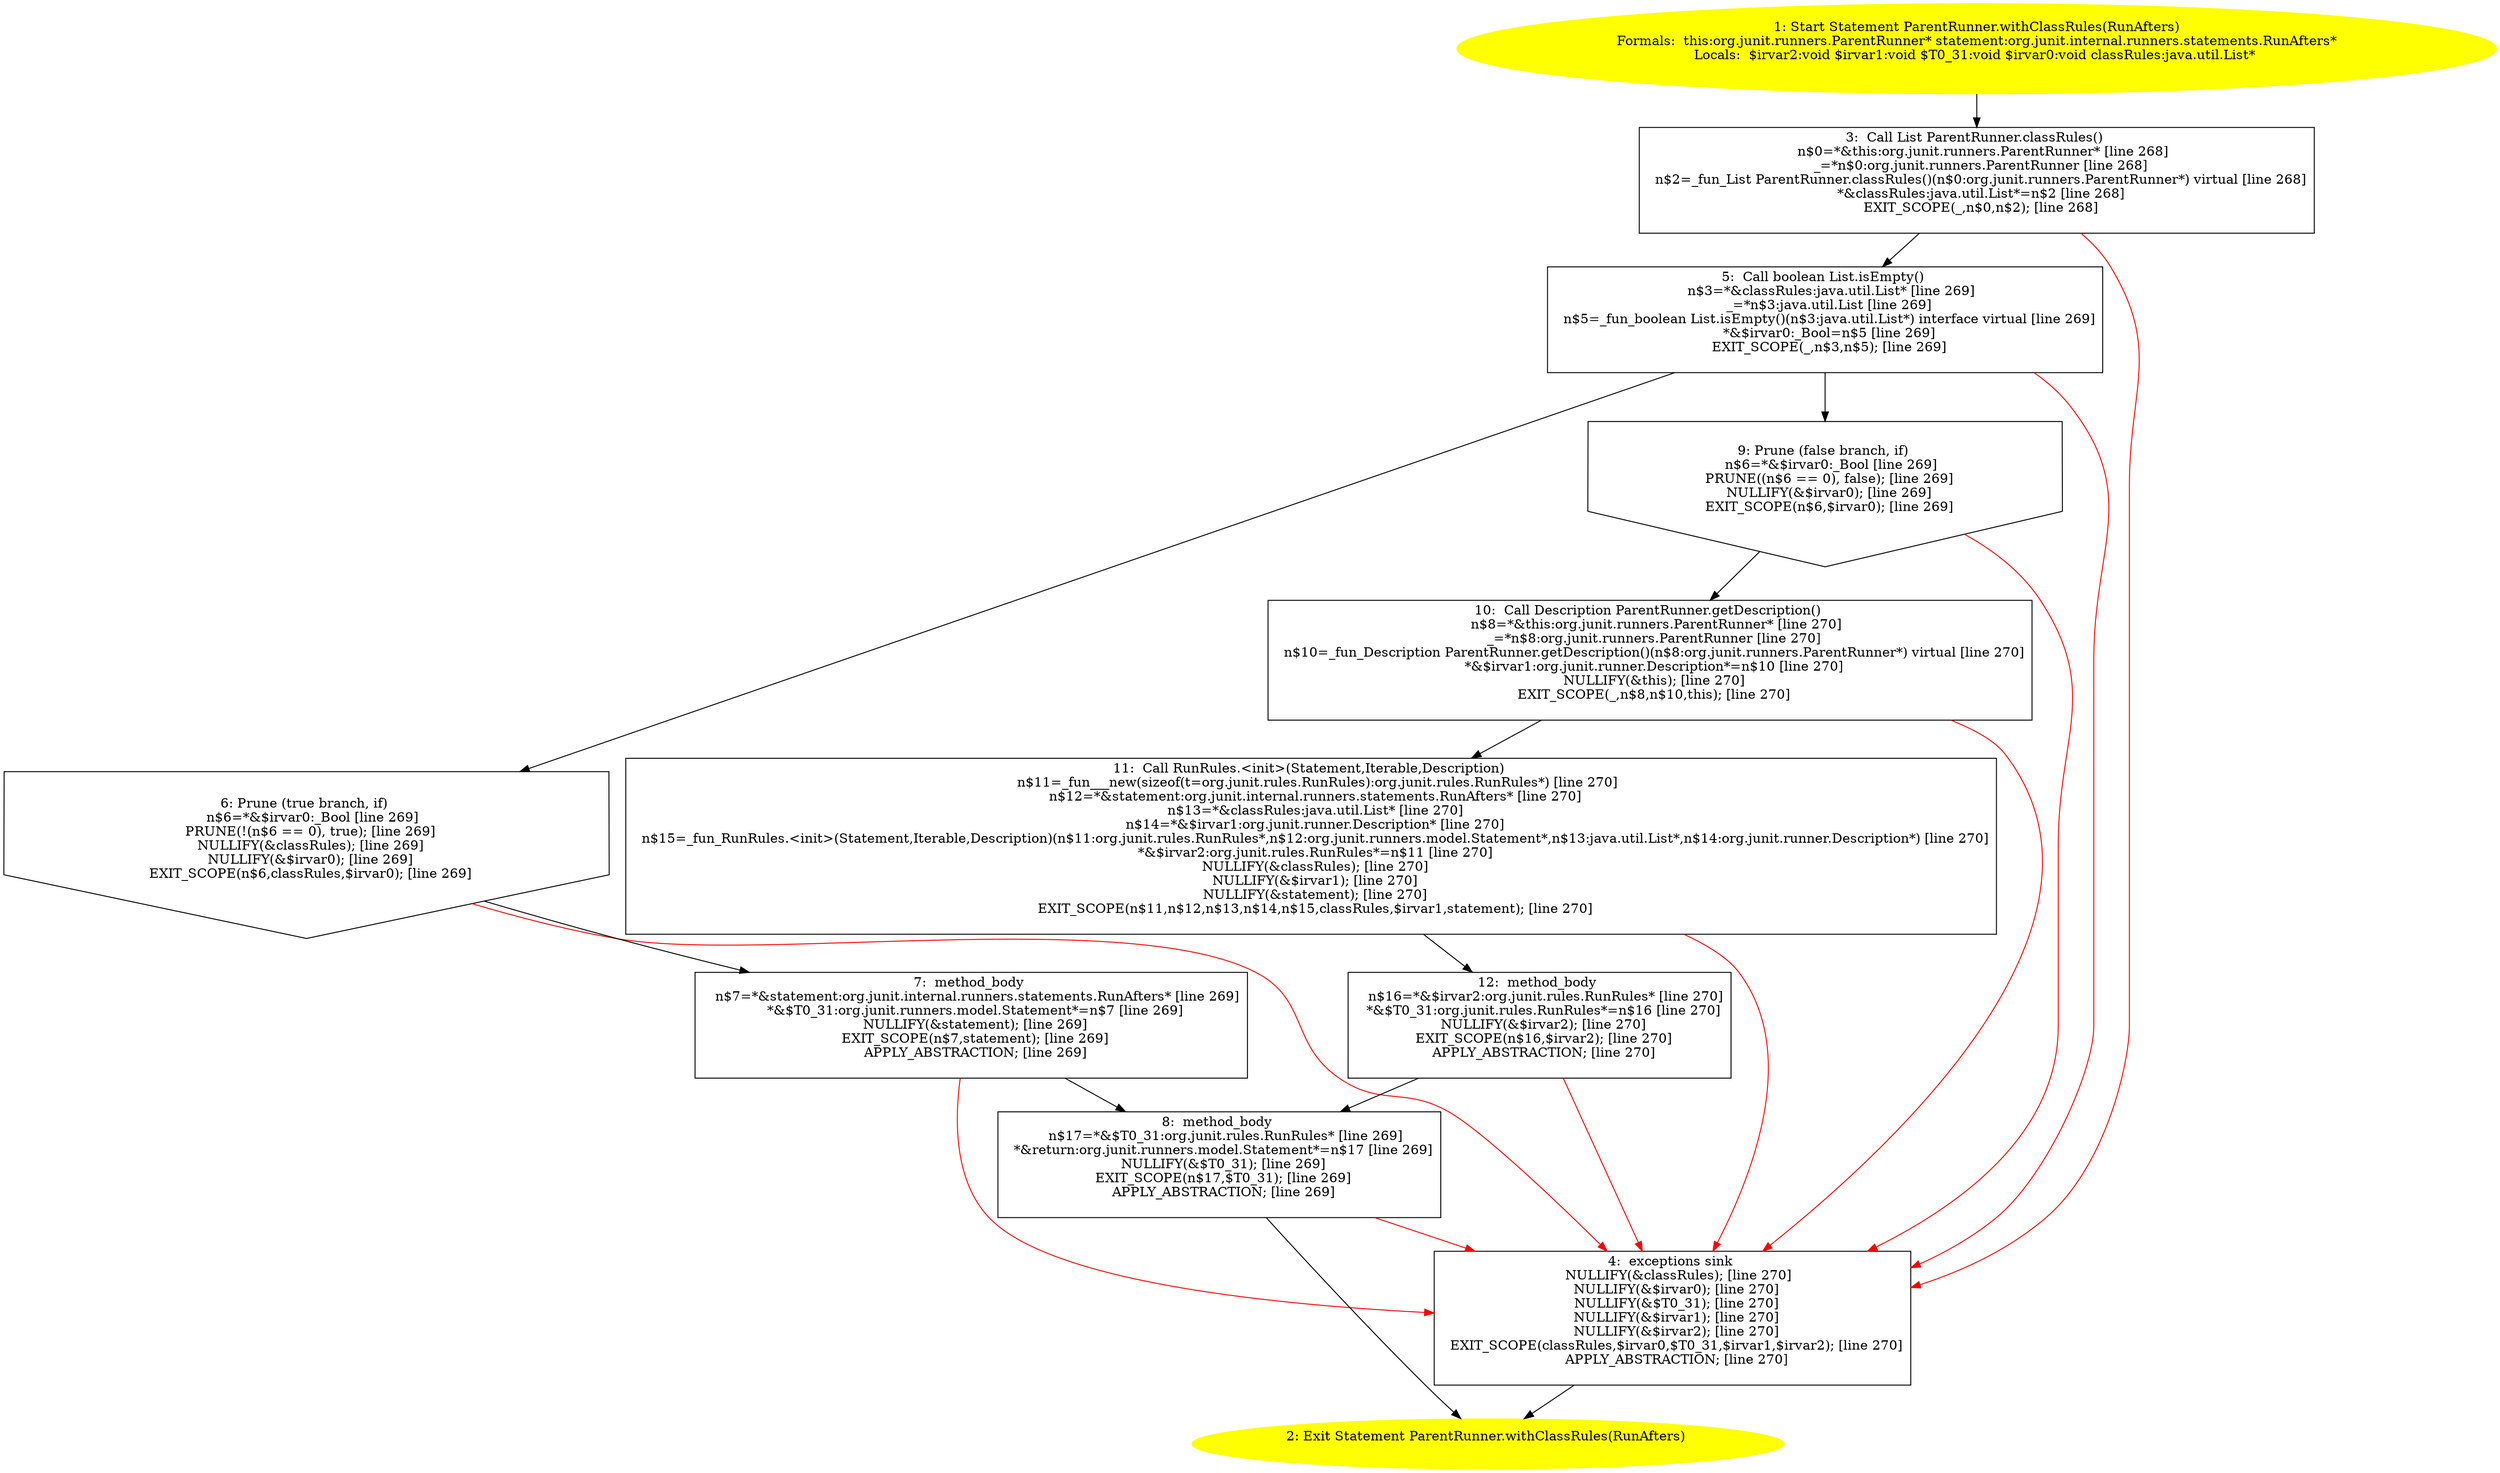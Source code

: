/* @generated */
digraph cfg {
"org.junit.runners.ParentRunner.withClassRules(org.junit.internal.runners.statements.RunAfters):org.j.ff93515ed01d291e791491847880fe83_1" [label="1: Start Statement ParentRunner.withClassRules(RunAfters)\nFormals:  this:org.junit.runners.ParentRunner* statement:org.junit.internal.runners.statements.RunAfters*\nLocals:  $irvar2:void $irvar1:void $T0_31:void $irvar0:void classRules:java.util.List* \n  " color=yellow style=filled]
	

	 "org.junit.runners.ParentRunner.withClassRules(org.junit.internal.runners.statements.RunAfters):org.j.ff93515ed01d291e791491847880fe83_1" -> "org.junit.runners.ParentRunner.withClassRules(org.junit.internal.runners.statements.RunAfters):org.j.ff93515ed01d291e791491847880fe83_3" ;
"org.junit.runners.ParentRunner.withClassRules(org.junit.internal.runners.statements.RunAfters):org.j.ff93515ed01d291e791491847880fe83_2" [label="2: Exit Statement ParentRunner.withClassRules(RunAfters) \n  " color=yellow style=filled]
	

"org.junit.runners.ParentRunner.withClassRules(org.junit.internal.runners.statements.RunAfters):org.j.ff93515ed01d291e791491847880fe83_3" [label="3:  Call List ParentRunner.classRules() \n   n$0=*&this:org.junit.runners.ParentRunner* [line 268]\n  _=*n$0:org.junit.runners.ParentRunner [line 268]\n  n$2=_fun_List ParentRunner.classRules()(n$0:org.junit.runners.ParentRunner*) virtual [line 268]\n  *&classRules:java.util.List*=n$2 [line 268]\n  EXIT_SCOPE(_,n$0,n$2); [line 268]\n " shape="box"]
	

	 "org.junit.runners.ParentRunner.withClassRules(org.junit.internal.runners.statements.RunAfters):org.j.ff93515ed01d291e791491847880fe83_3" -> "org.junit.runners.ParentRunner.withClassRules(org.junit.internal.runners.statements.RunAfters):org.j.ff93515ed01d291e791491847880fe83_5" ;
	 "org.junit.runners.ParentRunner.withClassRules(org.junit.internal.runners.statements.RunAfters):org.j.ff93515ed01d291e791491847880fe83_3" -> "org.junit.runners.ParentRunner.withClassRules(org.junit.internal.runners.statements.RunAfters):org.j.ff93515ed01d291e791491847880fe83_4" [color="red" ];
"org.junit.runners.ParentRunner.withClassRules(org.junit.internal.runners.statements.RunAfters):org.j.ff93515ed01d291e791491847880fe83_4" [label="4:  exceptions sink \n   NULLIFY(&classRules); [line 270]\n  NULLIFY(&$irvar0); [line 270]\n  NULLIFY(&$T0_31); [line 270]\n  NULLIFY(&$irvar1); [line 270]\n  NULLIFY(&$irvar2); [line 270]\n  EXIT_SCOPE(classRules,$irvar0,$T0_31,$irvar1,$irvar2); [line 270]\n  APPLY_ABSTRACTION; [line 270]\n " shape="box"]
	

	 "org.junit.runners.ParentRunner.withClassRules(org.junit.internal.runners.statements.RunAfters):org.j.ff93515ed01d291e791491847880fe83_4" -> "org.junit.runners.ParentRunner.withClassRules(org.junit.internal.runners.statements.RunAfters):org.j.ff93515ed01d291e791491847880fe83_2" ;
"org.junit.runners.ParentRunner.withClassRules(org.junit.internal.runners.statements.RunAfters):org.j.ff93515ed01d291e791491847880fe83_5" [label="5:  Call boolean List.isEmpty() \n   n$3=*&classRules:java.util.List* [line 269]\n  _=*n$3:java.util.List [line 269]\n  n$5=_fun_boolean List.isEmpty()(n$3:java.util.List*) interface virtual [line 269]\n  *&$irvar0:_Bool=n$5 [line 269]\n  EXIT_SCOPE(_,n$3,n$5); [line 269]\n " shape="box"]
	

	 "org.junit.runners.ParentRunner.withClassRules(org.junit.internal.runners.statements.RunAfters):org.j.ff93515ed01d291e791491847880fe83_5" -> "org.junit.runners.ParentRunner.withClassRules(org.junit.internal.runners.statements.RunAfters):org.j.ff93515ed01d291e791491847880fe83_6" ;
	 "org.junit.runners.ParentRunner.withClassRules(org.junit.internal.runners.statements.RunAfters):org.j.ff93515ed01d291e791491847880fe83_5" -> "org.junit.runners.ParentRunner.withClassRules(org.junit.internal.runners.statements.RunAfters):org.j.ff93515ed01d291e791491847880fe83_9" ;
	 "org.junit.runners.ParentRunner.withClassRules(org.junit.internal.runners.statements.RunAfters):org.j.ff93515ed01d291e791491847880fe83_5" -> "org.junit.runners.ParentRunner.withClassRules(org.junit.internal.runners.statements.RunAfters):org.j.ff93515ed01d291e791491847880fe83_4" [color="red" ];
"org.junit.runners.ParentRunner.withClassRules(org.junit.internal.runners.statements.RunAfters):org.j.ff93515ed01d291e791491847880fe83_6" [label="6: Prune (true branch, if) \n   n$6=*&$irvar0:_Bool [line 269]\n  PRUNE(!(n$6 == 0), true); [line 269]\n  NULLIFY(&classRules); [line 269]\n  NULLIFY(&$irvar0); [line 269]\n  EXIT_SCOPE(n$6,classRules,$irvar0); [line 269]\n " shape="invhouse"]
	

	 "org.junit.runners.ParentRunner.withClassRules(org.junit.internal.runners.statements.RunAfters):org.j.ff93515ed01d291e791491847880fe83_6" -> "org.junit.runners.ParentRunner.withClassRules(org.junit.internal.runners.statements.RunAfters):org.j.ff93515ed01d291e791491847880fe83_7" ;
	 "org.junit.runners.ParentRunner.withClassRules(org.junit.internal.runners.statements.RunAfters):org.j.ff93515ed01d291e791491847880fe83_6" -> "org.junit.runners.ParentRunner.withClassRules(org.junit.internal.runners.statements.RunAfters):org.j.ff93515ed01d291e791491847880fe83_4" [color="red" ];
"org.junit.runners.ParentRunner.withClassRules(org.junit.internal.runners.statements.RunAfters):org.j.ff93515ed01d291e791491847880fe83_7" [label="7:  method_body \n   n$7=*&statement:org.junit.internal.runners.statements.RunAfters* [line 269]\n  *&$T0_31:org.junit.runners.model.Statement*=n$7 [line 269]\n  NULLIFY(&statement); [line 269]\n  EXIT_SCOPE(n$7,statement); [line 269]\n  APPLY_ABSTRACTION; [line 269]\n " shape="box"]
	

	 "org.junit.runners.ParentRunner.withClassRules(org.junit.internal.runners.statements.RunAfters):org.j.ff93515ed01d291e791491847880fe83_7" -> "org.junit.runners.ParentRunner.withClassRules(org.junit.internal.runners.statements.RunAfters):org.j.ff93515ed01d291e791491847880fe83_8" ;
	 "org.junit.runners.ParentRunner.withClassRules(org.junit.internal.runners.statements.RunAfters):org.j.ff93515ed01d291e791491847880fe83_7" -> "org.junit.runners.ParentRunner.withClassRules(org.junit.internal.runners.statements.RunAfters):org.j.ff93515ed01d291e791491847880fe83_4" [color="red" ];
"org.junit.runners.ParentRunner.withClassRules(org.junit.internal.runners.statements.RunAfters):org.j.ff93515ed01d291e791491847880fe83_8" [label="8:  method_body \n   n$17=*&$T0_31:org.junit.rules.RunRules* [line 269]\n  *&return:org.junit.runners.model.Statement*=n$17 [line 269]\n  NULLIFY(&$T0_31); [line 269]\n  EXIT_SCOPE(n$17,$T0_31); [line 269]\n  APPLY_ABSTRACTION; [line 269]\n " shape="box"]
	

	 "org.junit.runners.ParentRunner.withClassRules(org.junit.internal.runners.statements.RunAfters):org.j.ff93515ed01d291e791491847880fe83_8" -> "org.junit.runners.ParentRunner.withClassRules(org.junit.internal.runners.statements.RunAfters):org.j.ff93515ed01d291e791491847880fe83_2" ;
	 "org.junit.runners.ParentRunner.withClassRules(org.junit.internal.runners.statements.RunAfters):org.j.ff93515ed01d291e791491847880fe83_8" -> "org.junit.runners.ParentRunner.withClassRules(org.junit.internal.runners.statements.RunAfters):org.j.ff93515ed01d291e791491847880fe83_4" [color="red" ];
"org.junit.runners.ParentRunner.withClassRules(org.junit.internal.runners.statements.RunAfters):org.j.ff93515ed01d291e791491847880fe83_9" [label="9: Prune (false branch, if) \n   n$6=*&$irvar0:_Bool [line 269]\n  PRUNE((n$6 == 0), false); [line 269]\n  NULLIFY(&$irvar0); [line 269]\n  EXIT_SCOPE(n$6,$irvar0); [line 269]\n " shape="invhouse"]
	

	 "org.junit.runners.ParentRunner.withClassRules(org.junit.internal.runners.statements.RunAfters):org.j.ff93515ed01d291e791491847880fe83_9" -> "org.junit.runners.ParentRunner.withClassRules(org.junit.internal.runners.statements.RunAfters):org.j.ff93515ed01d291e791491847880fe83_10" ;
	 "org.junit.runners.ParentRunner.withClassRules(org.junit.internal.runners.statements.RunAfters):org.j.ff93515ed01d291e791491847880fe83_9" -> "org.junit.runners.ParentRunner.withClassRules(org.junit.internal.runners.statements.RunAfters):org.j.ff93515ed01d291e791491847880fe83_4" [color="red" ];
"org.junit.runners.ParentRunner.withClassRules(org.junit.internal.runners.statements.RunAfters):org.j.ff93515ed01d291e791491847880fe83_10" [label="10:  Call Description ParentRunner.getDescription() \n   n$8=*&this:org.junit.runners.ParentRunner* [line 270]\n  _=*n$8:org.junit.runners.ParentRunner [line 270]\n  n$10=_fun_Description ParentRunner.getDescription()(n$8:org.junit.runners.ParentRunner*) virtual [line 270]\n  *&$irvar1:org.junit.runner.Description*=n$10 [line 270]\n  NULLIFY(&this); [line 270]\n  EXIT_SCOPE(_,n$8,n$10,this); [line 270]\n " shape="box"]
	

	 "org.junit.runners.ParentRunner.withClassRules(org.junit.internal.runners.statements.RunAfters):org.j.ff93515ed01d291e791491847880fe83_10" -> "org.junit.runners.ParentRunner.withClassRules(org.junit.internal.runners.statements.RunAfters):org.j.ff93515ed01d291e791491847880fe83_11" ;
	 "org.junit.runners.ParentRunner.withClassRules(org.junit.internal.runners.statements.RunAfters):org.j.ff93515ed01d291e791491847880fe83_10" -> "org.junit.runners.ParentRunner.withClassRules(org.junit.internal.runners.statements.RunAfters):org.j.ff93515ed01d291e791491847880fe83_4" [color="red" ];
"org.junit.runners.ParentRunner.withClassRules(org.junit.internal.runners.statements.RunAfters):org.j.ff93515ed01d291e791491847880fe83_11" [label="11:  Call RunRules.<init>(Statement,Iterable,Description) \n   n$11=_fun___new(sizeof(t=org.junit.rules.RunRules):org.junit.rules.RunRules*) [line 270]\n  n$12=*&statement:org.junit.internal.runners.statements.RunAfters* [line 270]\n  n$13=*&classRules:java.util.List* [line 270]\n  n$14=*&$irvar1:org.junit.runner.Description* [line 270]\n  n$15=_fun_RunRules.<init>(Statement,Iterable,Description)(n$11:org.junit.rules.RunRules*,n$12:org.junit.runners.model.Statement*,n$13:java.util.List*,n$14:org.junit.runner.Description*) [line 270]\n  *&$irvar2:org.junit.rules.RunRules*=n$11 [line 270]\n  NULLIFY(&classRules); [line 270]\n  NULLIFY(&$irvar1); [line 270]\n  NULLIFY(&statement); [line 270]\n  EXIT_SCOPE(n$11,n$12,n$13,n$14,n$15,classRules,$irvar1,statement); [line 270]\n " shape="box"]
	

	 "org.junit.runners.ParentRunner.withClassRules(org.junit.internal.runners.statements.RunAfters):org.j.ff93515ed01d291e791491847880fe83_11" -> "org.junit.runners.ParentRunner.withClassRules(org.junit.internal.runners.statements.RunAfters):org.j.ff93515ed01d291e791491847880fe83_12" ;
	 "org.junit.runners.ParentRunner.withClassRules(org.junit.internal.runners.statements.RunAfters):org.j.ff93515ed01d291e791491847880fe83_11" -> "org.junit.runners.ParentRunner.withClassRules(org.junit.internal.runners.statements.RunAfters):org.j.ff93515ed01d291e791491847880fe83_4" [color="red" ];
"org.junit.runners.ParentRunner.withClassRules(org.junit.internal.runners.statements.RunAfters):org.j.ff93515ed01d291e791491847880fe83_12" [label="12:  method_body \n   n$16=*&$irvar2:org.junit.rules.RunRules* [line 270]\n  *&$T0_31:org.junit.rules.RunRules*=n$16 [line 270]\n  NULLIFY(&$irvar2); [line 270]\n  EXIT_SCOPE(n$16,$irvar2); [line 270]\n  APPLY_ABSTRACTION; [line 270]\n " shape="box"]
	

	 "org.junit.runners.ParentRunner.withClassRules(org.junit.internal.runners.statements.RunAfters):org.j.ff93515ed01d291e791491847880fe83_12" -> "org.junit.runners.ParentRunner.withClassRules(org.junit.internal.runners.statements.RunAfters):org.j.ff93515ed01d291e791491847880fe83_8" ;
	 "org.junit.runners.ParentRunner.withClassRules(org.junit.internal.runners.statements.RunAfters):org.j.ff93515ed01d291e791491847880fe83_12" -> "org.junit.runners.ParentRunner.withClassRules(org.junit.internal.runners.statements.RunAfters):org.j.ff93515ed01d291e791491847880fe83_4" [color="red" ];
}
